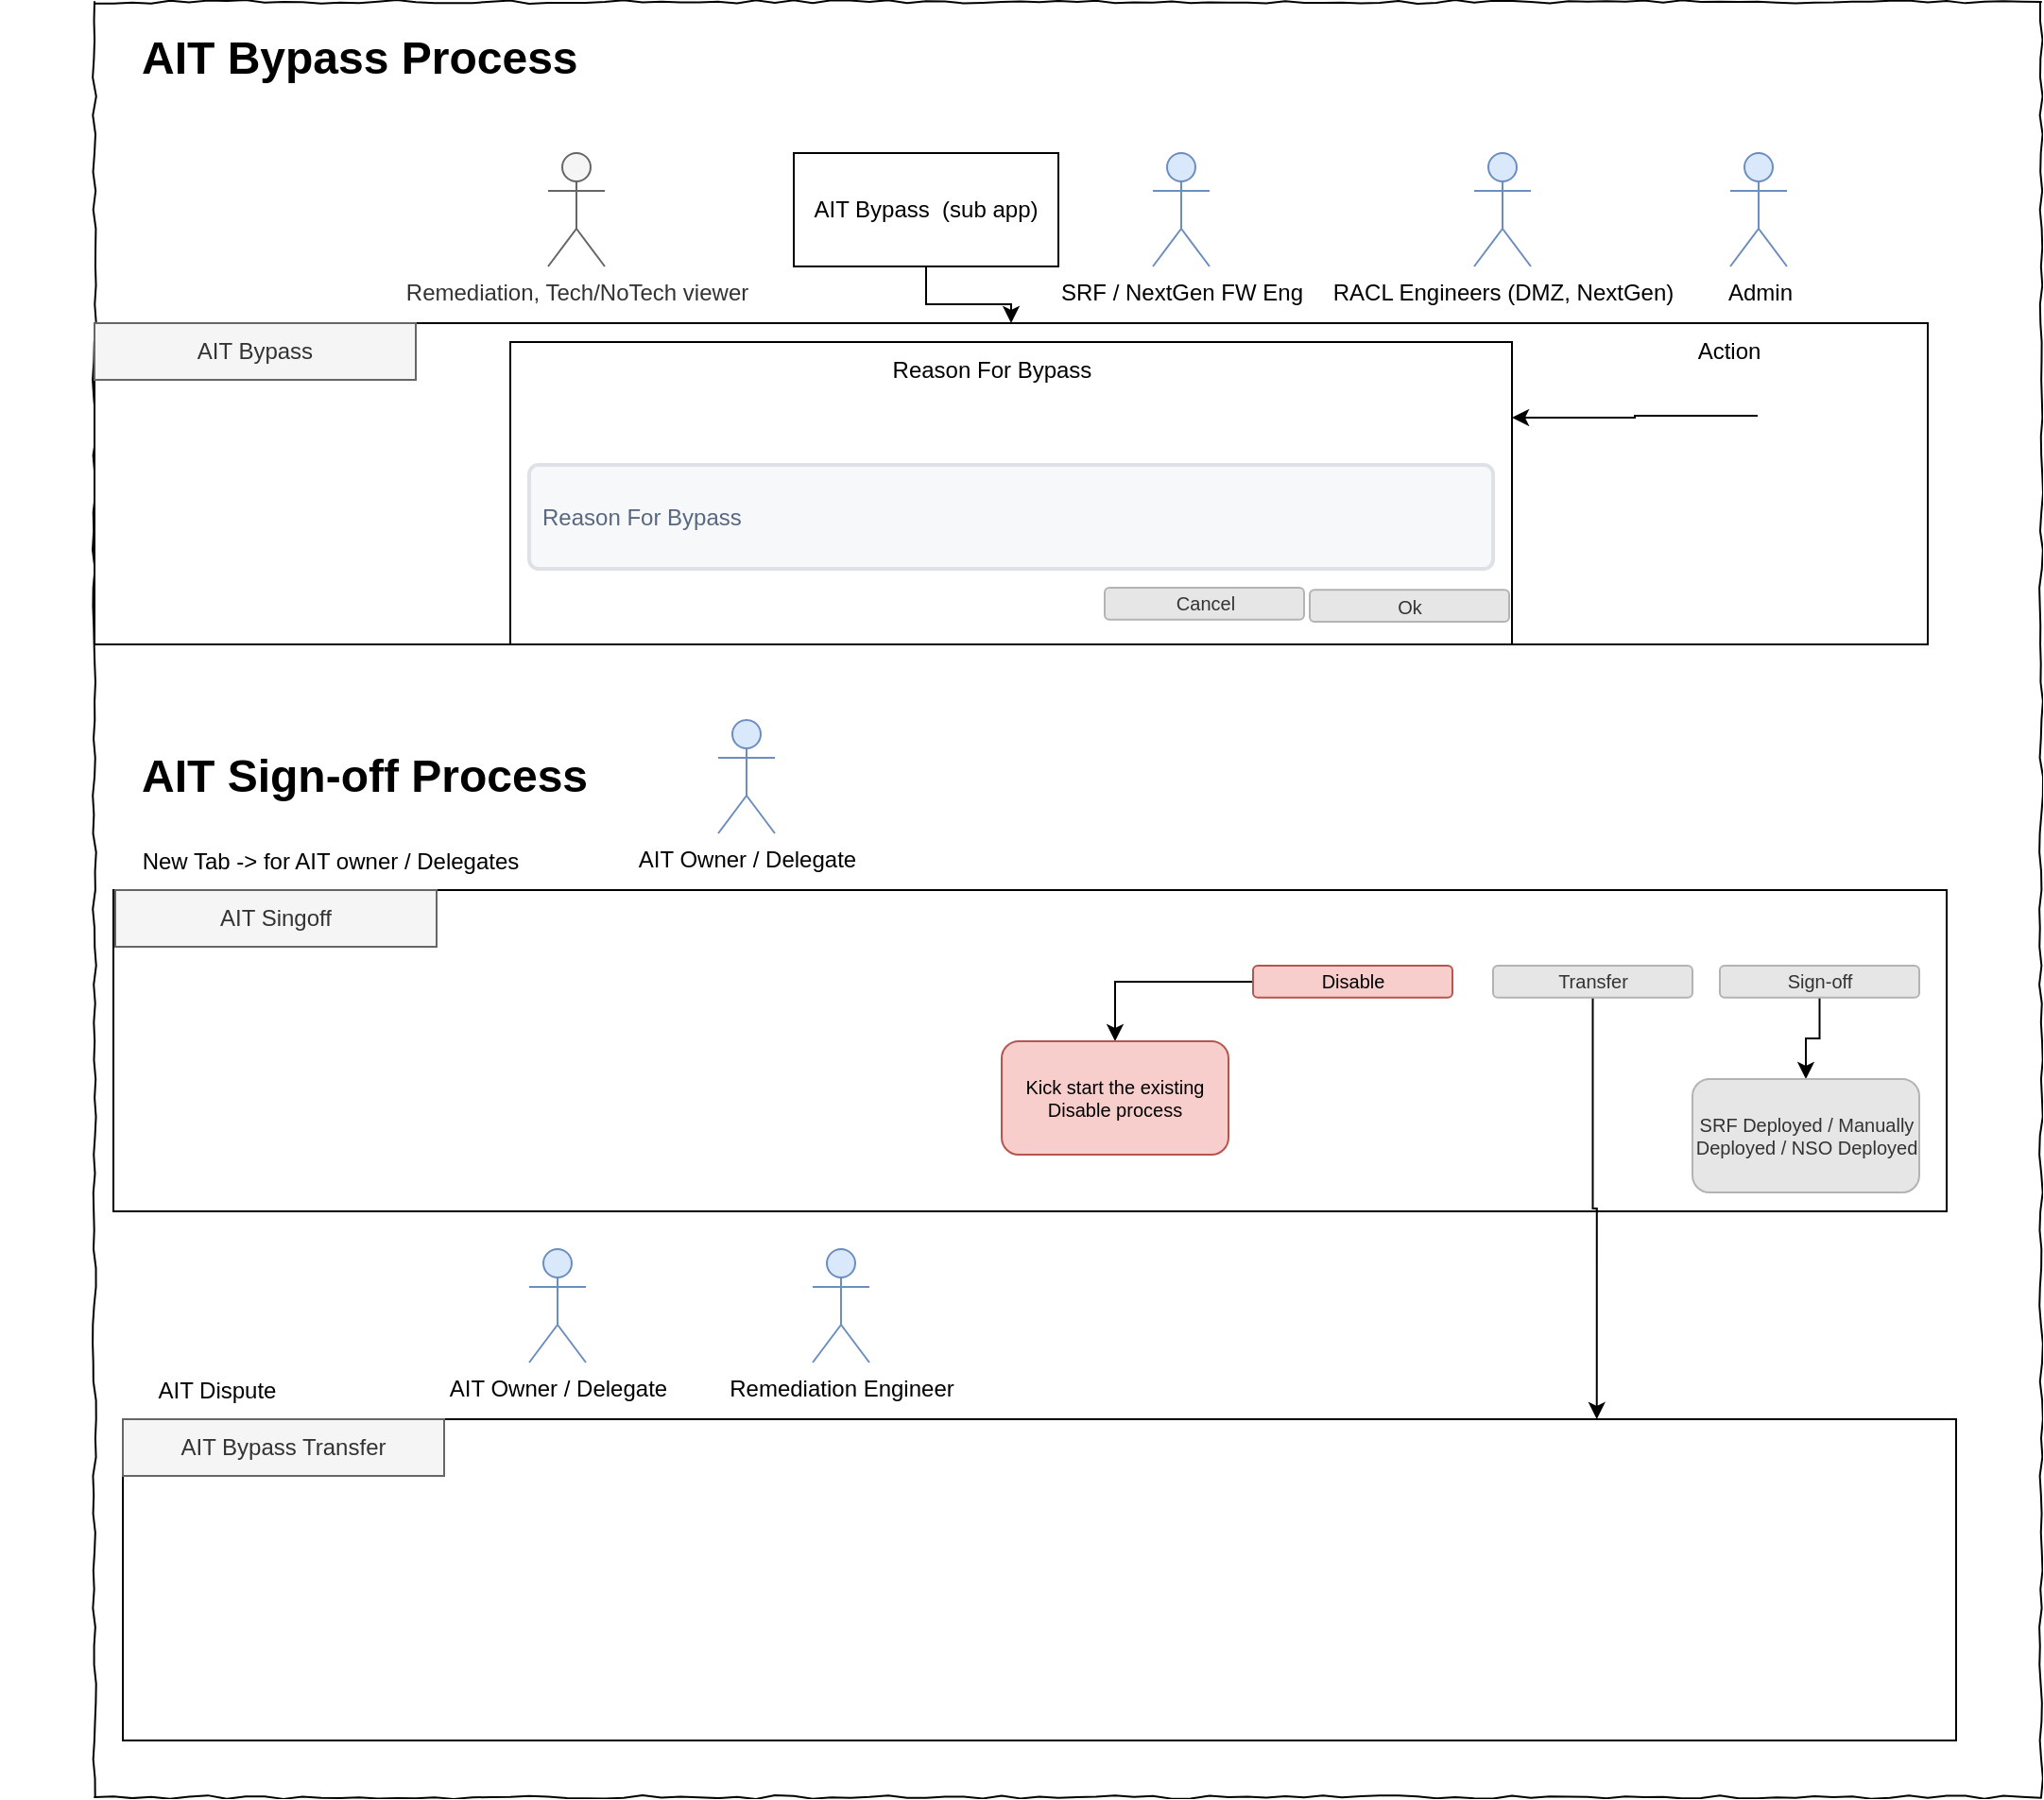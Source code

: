 <mxfile version="20.8.13" type="github" pages="2">
  <diagram name="Page-1" id="03018318-947c-dd8e-b7a3-06fadd420f32">
    <mxGraphModel dx="1242" dy="735" grid="1" gridSize="10" guides="1" tooltips="1" connect="1" arrows="1" fold="1" page="1" pageScale="1" pageWidth="1100" pageHeight="850" background="none" math="0" shadow="0">
      <root>
        <mxCell id="0" />
        <mxCell id="1" parent="0" />
        <mxCell id="677b7b8949515195-1" value="" style="whiteSpace=wrap;html=1;rounded=0;shadow=0;labelBackgroundColor=none;strokeColor=#000000;strokeWidth=1;fillColor=none;fontFamily=Verdana;fontSize=12;fontColor=#000000;align=center;comic=1;" parent="1" vertex="1">
          <mxGeometry x="50" y="20" width="1030" height="950" as="geometry" />
        </mxCell>
        <mxCell id="ytiMU7ToGZpFVYsIThuU-95" value="" style="rounded=0;whiteSpace=wrap;html=1;" parent="1" vertex="1">
          <mxGeometry x="60" y="490" width="970" height="170" as="geometry" />
        </mxCell>
        <mxCell id="ytiMU7ToGZpFVYsIThuU-96" value="AIT Singoff" style="text;html=1;strokeColor=#666666;fillColor=#f5f5f5;align=center;verticalAlign=middle;whiteSpace=wrap;rounded=0;fontColor=#333333;" parent="1" vertex="1">
          <mxGeometry x="61" y="490" width="170" height="30" as="geometry" />
        </mxCell>
        <mxCell id="ytiMU7ToGZpFVYsIThuU-97" value="New Tab -&amp;gt; for AIT owner / Delegates" style="text;html=1;strokeColor=none;fillColor=none;align=center;verticalAlign=middle;whiteSpace=wrap;rounded=0;" parent="1" vertex="1">
          <mxGeometry x="60" y="460" width="230" height="30" as="geometry" />
        </mxCell>
        <mxCell id="X0oeVpMVzVp4UA_zVszn-28" value="" style="edgeStyle=orthogonalEdgeStyle;rounded=0;orthogonalLoop=1;jettySize=auto;html=1;" edge="1" parent="1" source="x6RN3wPQptnzheMl7c2E-1" target="X0oeVpMVzVp4UA_zVszn-27">
          <mxGeometry relative="1" as="geometry" />
        </mxCell>
        <mxCell id="x6RN3wPQptnzheMl7c2E-1" value="Sign-off" style="rounded=1;html=1;shadow=0;dashed=0;whiteSpace=wrap;fontSize=10;fillColor=#E6E6E6;align=center;strokeColor=#B3B3B3;fontColor=#333333;" parent="1" vertex="1">
          <mxGeometry x="910" y="530" width="105.5" height="16.88" as="geometry" />
        </mxCell>
        <mxCell id="X0oeVpMVzVp4UA_zVszn-25" style="edgeStyle=orthogonalEdgeStyle;rounded=0;orthogonalLoop=1;jettySize=auto;html=1;entryX=0.804;entryY=0;entryDx=0;entryDy=0;entryPerimeter=0;" edge="1" parent="1" source="x6RN3wPQptnzheMl7c2E-2" target="qC6KlhAv3z-6YKwyq25z-1">
          <mxGeometry relative="1" as="geometry" />
        </mxCell>
        <mxCell id="x6RN3wPQptnzheMl7c2E-2" value="Transfer" style="rounded=1;html=1;shadow=0;dashed=0;whiteSpace=wrap;fontSize=10;fillColor=#E6E6E6;align=center;strokeColor=#B3B3B3;fontColor=#333333;" parent="1" vertex="1">
          <mxGeometry x="790" y="530" width="105.5" height="16.88" as="geometry" />
        </mxCell>
        <mxCell id="X0oeVpMVzVp4UA_zVszn-24" value="" style="edgeStyle=orthogonalEdgeStyle;rounded=0;orthogonalLoop=1;jettySize=auto;html=1;" edge="1" parent="1" source="qC6KlhAv3z-6YKwyq25z-7" target="X0oeVpMVzVp4UA_zVszn-23">
          <mxGeometry relative="1" as="geometry" />
        </mxCell>
        <mxCell id="qC6KlhAv3z-6YKwyq25z-7" value="Disable" style="rounded=1;html=1;shadow=0;dashed=0;whiteSpace=wrap;fontSize=10;fillColor=#f8cecc;align=center;strokeColor=#b85450;" parent="1" vertex="1">
          <mxGeometry x="663" y="530" width="105.5" height="16.88" as="geometry" />
        </mxCell>
        <mxCell id="X0oeVpMVzVp4UA_zVszn-4" value="&lt;h1&gt;AIT Bypass Process&lt;/h1&gt;" style="text;html=1;strokeColor=none;fillColor=none;spacing=5;spacingTop=-20;whiteSpace=wrap;overflow=hidden;rounded=0;" vertex="1" parent="1">
          <mxGeometry x="70" y="30" width="320" height="50" as="geometry" />
        </mxCell>
        <mxCell id="X0oeVpMVzVp4UA_zVszn-20" value="" style="group" vertex="1" connectable="0" parent="1">
          <mxGeometry x="50" y="100" width="970" height="260" as="geometry" />
        </mxCell>
        <mxCell id="X0oeVpMVzVp4UA_zVszn-3" value="" style="group" vertex="1" connectable="0" parent="X0oeVpMVzVp4UA_zVszn-20">
          <mxGeometry y="60" width="970" height="200" as="geometry" />
        </mxCell>
        <mxCell id="ytiMU7ToGZpFVYsIThuU-92" value="" style="rounded=0;whiteSpace=wrap;html=1;" parent="X0oeVpMVzVp4UA_zVszn-3" vertex="1">
          <mxGeometry y="30" width="970" height="170" as="geometry" />
        </mxCell>
        <mxCell id="ytiMU7ToGZpFVYsIThuU-93" value="AIT Bypass" style="text;html=1;strokeColor=#666666;fillColor=#f5f5f5;align=center;verticalAlign=middle;whiteSpace=wrap;rounded=0;fontColor=#333333;" parent="X0oeVpMVzVp4UA_zVszn-3" vertex="1">
          <mxGeometry y="30" width="170" height="30" as="geometry" />
        </mxCell>
        <mxCell id="X0oeVpMVzVp4UA_zVszn-2" value="" style="group" vertex="1" connectable="0" parent="X0oeVpMVzVp4UA_zVszn-3">
          <mxGeometry x="220" y="40" width="530" height="160" as="geometry" />
        </mxCell>
        <mxCell id="ytiMU7ToGZpFVYsIThuU-83" value="" style="rounded=0;whiteSpace=wrap;html=1;" parent="X0oeVpMVzVp4UA_zVszn-2" vertex="1">
          <mxGeometry width="530" height="160" as="geometry" />
        </mxCell>
        <mxCell id="ytiMU7ToGZpFVYsIThuU-84" value="Reason For Bypass" style="text;html=1;strokeColor=none;fillColor=none;align=center;verticalAlign=middle;whiteSpace=wrap;rounded=0;" parent="X0oeVpMVzVp4UA_zVszn-2" vertex="1">
          <mxGeometry x="170" width="170" height="30" as="geometry" />
        </mxCell>
        <mxCell id="ytiMU7ToGZpFVYsIThuU-85" value="Ok" style="rounded=1;html=1;shadow=0;dashed=0;whiteSpace=wrap;fontSize=10;fillColor=#E6E6E6;align=center;strokeColor=#B3B3B3;fontColor=#333333;" parent="X0oeVpMVzVp4UA_zVszn-2" vertex="1">
          <mxGeometry x="423" y="131.12" width="105.5" height="16.88" as="geometry" />
        </mxCell>
        <mxCell id="ytiMU7ToGZpFVYsIThuU-86" value="Cancel" style="rounded=1;html=1;shadow=0;dashed=0;whiteSpace=wrap;fontSize=10;fillColor=#E6E6E6;align=center;strokeColor=#B3B3B3;fontColor=#333333;" parent="X0oeVpMVzVp4UA_zVszn-2" vertex="1">
          <mxGeometry x="314.5" y="130" width="105.5" height="16.88" as="geometry" />
        </mxCell>
        <mxCell id="ytiMU7ToGZpFVYsIThuU-90" value="Reason For Bypass" style="rounded=1;arcSize=9;fillColor=#F7F8F9;align=left;spacingLeft=5;strokeColor=#DEE1E6;html=1;strokeWidth=2;fontColor=#596780;fontSize=12" parent="X0oeVpMVzVp4UA_zVszn-2" vertex="1">
          <mxGeometry x="10" y="65" width="510" height="55" as="geometry" />
        </mxCell>
        <mxCell id="ytiMU7ToGZpFVYsIThuU-91" value="" style="shape=image;html=1;verticalAlign=top;verticalLabelPosition=bottom;labelBackgroundColor=#ffffff;imageAspect=0;aspect=fixed;image=https://cdn4.iconfinder.com/data/icons/evil-icons-user-interface/64/close2-128.png" parent="X0oeVpMVzVp4UA_zVszn-2" vertex="1">
          <mxGeometry x="509.5" width="19" height="19" as="geometry" />
        </mxCell>
        <mxCell id="X0oeVpMVzVp4UA_zVszn-19" style="edgeStyle=orthogonalEdgeStyle;rounded=0;orthogonalLoop=1;jettySize=auto;html=1;entryX=1;entryY=0.25;entryDx=0;entryDy=0;" edge="1" parent="X0oeVpMVzVp4UA_zVszn-3" source="X0oeVpMVzVp4UA_zVszn-17" target="ytiMU7ToGZpFVYsIThuU-83">
          <mxGeometry relative="1" as="geometry" />
        </mxCell>
        <mxCell id="X0oeVpMVzVp4UA_zVszn-17" value="" style="shape=image;html=1;verticalAlign=top;verticalLabelPosition=bottom;labelBackgroundColor=#ffffff;imageAspect=0;aspect=fixed;image=https://cdn1.iconfinder.com/data/icons/unicons-line-vol-5/24/skip-forward-alt-128.png" vertex="1" parent="X0oeVpMVzVp4UA_zVszn-3">
          <mxGeometry x="880" y="70" width="18" height="18" as="geometry" />
        </mxCell>
        <mxCell id="X0oeVpMVzVp4UA_zVszn-18" value="Action" style="text;html=1;strokeColor=none;fillColor=none;align=center;verticalAlign=middle;whiteSpace=wrap;rounded=0;" vertex="1" parent="X0oeVpMVzVp4UA_zVszn-3">
          <mxGeometry x="780" y="30" width="170" height="30" as="geometry" />
        </mxCell>
        <mxCell id="X0oeVpMVzVp4UA_zVszn-6" style="edgeStyle=orthogonalEdgeStyle;rounded=0;orthogonalLoop=1;jettySize=auto;html=1;" edge="1" parent="X0oeVpMVzVp4UA_zVszn-20" source="X0oeVpMVzVp4UA_zVszn-5" target="ytiMU7ToGZpFVYsIThuU-92">
          <mxGeometry relative="1" as="geometry" />
        </mxCell>
        <mxCell id="X0oeVpMVzVp4UA_zVszn-5" value="AIT Bypass&amp;nbsp; (sub app)" style="rounded=0;whiteSpace=wrap;html=1;" vertex="1" parent="X0oeVpMVzVp4UA_zVszn-20">
          <mxGeometry x="370" width="140" height="60" as="geometry" />
        </mxCell>
        <mxCell id="X0oeVpMVzVp4UA_zVszn-7" value="RACL Engineers (DMZ, NextGen)" style="shape=umlActor;verticalLabelPosition=bottom;verticalAlign=top;html=1;outlineConnect=0;fillColor=#dae8fc;strokeColor=#6c8ebf;" vertex="1" parent="X0oeVpMVzVp4UA_zVszn-20">
          <mxGeometry x="730" width="30" height="60" as="geometry" />
        </mxCell>
        <mxCell id="X0oeVpMVzVp4UA_zVszn-8" value="SRF / NextGen FW Eng" style="shape=umlActor;verticalLabelPosition=bottom;verticalAlign=top;html=1;outlineConnect=0;fillColor=#dae8fc;strokeColor=#6c8ebf;" vertex="1" parent="X0oeVpMVzVp4UA_zVszn-20">
          <mxGeometry x="560" width="30" height="60" as="geometry" />
        </mxCell>
        <mxCell id="X0oeVpMVzVp4UA_zVszn-12" value="Admin" style="shape=umlActor;verticalLabelPosition=bottom;verticalAlign=top;html=1;outlineConnect=0;fillColor=#dae8fc;strokeColor=#6c8ebf;" vertex="1" parent="X0oeVpMVzVp4UA_zVszn-20">
          <mxGeometry x="865.5" width="30" height="60" as="geometry" />
        </mxCell>
        <mxCell id="X0oeVpMVzVp4UA_zVszn-13" value="Remediation, Tech/NoTech viewer" style="shape=umlActor;verticalLabelPosition=bottom;verticalAlign=top;html=1;outlineConnect=0;fillColor=#f5f5f5;fontColor=#333333;strokeColor=#666666;" vertex="1" parent="X0oeVpMVzVp4UA_zVszn-20">
          <mxGeometry x="240" width="30" height="60" as="geometry" />
        </mxCell>
        <mxCell id="X0oeVpMVzVp4UA_zVszn-21" value="&lt;h1&gt;AIT Sign-off Process&lt;/h1&gt;" style="text;html=1;strokeColor=none;fillColor=none;spacing=5;spacingTop=-20;whiteSpace=wrap;overflow=hidden;rounded=0;" vertex="1" parent="1">
          <mxGeometry x="70" y="410" width="320" height="50" as="geometry" />
        </mxCell>
        <mxCell id="X0oeVpMVzVp4UA_zVszn-23" value="Kick start the existing Disable process" style="whiteSpace=wrap;html=1;fontSize=10;fillColor=#f8cecc;strokeColor=#b85450;rounded=1;shadow=0;dashed=0;" vertex="1" parent="1">
          <mxGeometry x="530" y="570" width="120" height="60" as="geometry" />
        </mxCell>
        <mxCell id="X0oeVpMVzVp4UA_zVszn-27" value="SRF Deployed / Manually Deployed / NSO Deployed" style="whiteSpace=wrap;html=1;fontSize=10;fillColor=#E6E6E6;strokeColor=#B3B3B3;fontColor=#333333;rounded=1;shadow=0;dashed=0;" vertex="1" parent="1">
          <mxGeometry x="895.5" y="590" width="120" height="60" as="geometry" />
        </mxCell>
        <mxCell id="X0oeVpMVzVp4UA_zVszn-29" value="AIT Owner / Delegate" style="shape=umlActor;verticalLabelPosition=bottom;verticalAlign=top;html=1;outlineConnect=0;fillColor=#dae8fc;strokeColor=#6c8ebf;" vertex="1" parent="1">
          <mxGeometry x="380" y="400" width="30" height="60" as="geometry" />
        </mxCell>
        <mxCell id="X0oeVpMVzVp4UA_zVszn-32" value="" style="group" vertex="1" connectable="0" parent="1">
          <mxGeometry x="65" y="680" width="970" height="260" as="geometry" />
        </mxCell>
        <mxCell id="X0oeVpMVzVp4UA_zVszn-26" value="" style="group" vertex="1" connectable="0" parent="X0oeVpMVzVp4UA_zVszn-32">
          <mxGeometry y="60" width="970" height="200" as="geometry" />
        </mxCell>
        <mxCell id="qC6KlhAv3z-6YKwyq25z-1" value="" style="rounded=0;whiteSpace=wrap;html=1;" parent="X0oeVpMVzVp4UA_zVszn-26" vertex="1">
          <mxGeometry y="30" width="970" height="170" as="geometry" />
        </mxCell>
        <mxCell id="qC6KlhAv3z-6YKwyq25z-2" value="AIT Bypass Transfer" style="text;html=1;strokeColor=#666666;fillColor=#f5f5f5;align=center;verticalAlign=middle;whiteSpace=wrap;rounded=0;fontColor=#333333;" parent="X0oeVpMVzVp4UA_zVszn-26" vertex="1">
          <mxGeometry y="30" width="170" height="30" as="geometry" />
        </mxCell>
        <mxCell id="qC6KlhAv3z-6YKwyq25z-3" value="AIT Dispute" style="text;html=1;strokeColor=none;fillColor=none;align=center;verticalAlign=middle;whiteSpace=wrap;rounded=0;" parent="X0oeVpMVzVp4UA_zVszn-26" vertex="1">
          <mxGeometry x="-65" width="230" height="30" as="geometry" />
        </mxCell>
        <mxCell id="X0oeVpMVzVp4UA_zVszn-30" value="AIT Owner / Delegate" style="shape=umlActor;verticalLabelPosition=bottom;verticalAlign=top;html=1;outlineConnect=0;fillColor=#dae8fc;strokeColor=#6c8ebf;" vertex="1" parent="X0oeVpMVzVp4UA_zVszn-32">
          <mxGeometry x="215" width="30" height="60" as="geometry" />
        </mxCell>
        <mxCell id="X0oeVpMVzVp4UA_zVszn-31" value="Remediation Engineer" style="shape=umlActor;verticalLabelPosition=bottom;verticalAlign=top;html=1;outlineConnect=0;fillColor=#dae8fc;strokeColor=#6c8ebf;" vertex="1" parent="X0oeVpMVzVp4UA_zVszn-32">
          <mxGeometry x="365" width="30" height="60" as="geometry" />
        </mxCell>
      </root>
    </mxGraphModel>
  </diagram>
  <diagram id="n8CHV4fC1so-IyRtQQRi" name="Page-2">
    <mxGraphModel dx="2332" dy="1835" grid="1" gridSize="10" guides="1" tooltips="1" connect="1" arrows="1" fold="1" page="1" pageScale="1" pageWidth="850" pageHeight="1100" math="0" shadow="0">
      <root>
        <mxCell id="0" />
        <mxCell id="1" parent="0" />
        <mxCell id="iZqw3DGj9qP6FMQKlNMp-48" value="" style="shape=process;whiteSpace=wrap;html=1;backgroundOutline=1;size=0.02;" parent="1" vertex="1">
          <mxGeometry x="-10" y="60" width="1000" height="220" as="geometry" />
        </mxCell>
        <mxCell id="iZqw3DGj9qP6FMQKlNMp-4" style="edgeStyle=orthogonalEdgeStyle;rounded=0;orthogonalLoop=1;jettySize=auto;html=1;" parent="1" source="iZqw3DGj9qP6FMQKlNMp-2" edge="1">
          <mxGeometry relative="1" as="geometry">
            <mxPoint x="200" y="110" as="targetPoint" />
          </mxGeometry>
        </mxCell>
        <mxCell id="iZqw3DGj9qP6FMQKlNMp-2" value="SRF Created" style="rounded=0;whiteSpace=wrap;html=1;" parent="1" vertex="1">
          <mxGeometry x="40" y="80" width="120" height="60" as="geometry" />
        </mxCell>
        <mxCell id="iZqw3DGj9qP6FMQKlNMp-7" value="" style="edgeStyle=orthogonalEdgeStyle;rounded=0;orthogonalLoop=1;jettySize=auto;html=1;" parent="1" source="iZqw3DGj9qP6FMQKlNMp-5" target="iZqw3DGj9qP6FMQKlNMp-6" edge="1">
          <mxGeometry relative="1" as="geometry" />
        </mxCell>
        <mxCell id="iZqw3DGj9qP6FMQKlNMp-51" value="Yes" style="edgeLabel;html=1;align=center;verticalAlign=middle;resizable=0;points=[];" parent="iZqw3DGj9qP6FMQKlNMp-7" vertex="1" connectable="0">
          <mxGeometry x="0.527" y="-1" relative="1" as="geometry">
            <mxPoint y="1" as="offset" />
          </mxGeometry>
        </mxCell>
        <mxCell id="iZqw3DGj9qP6FMQKlNMp-5" value="is AIT Bypass" style="rhombus;whiteSpace=wrap;html=1;" parent="1" vertex="1">
          <mxGeometry x="200" y="70" width="80" height="80" as="geometry" />
        </mxCell>
        <mxCell id="iZqw3DGj9qP6FMQKlNMp-9" value="" style="edgeStyle=orthogonalEdgeStyle;rounded=0;orthogonalLoop=1;jettySize=auto;html=1;" parent="1" source="iZqw3DGj9qP6FMQKlNMp-6" target="iZqw3DGj9qP6FMQKlNMp-8" edge="1">
          <mxGeometry relative="1" as="geometry" />
        </mxCell>
        <mxCell id="iZqw3DGj9qP6FMQKlNMp-6" value="SRF Engineer" style="whiteSpace=wrap;html=1;" parent="1" vertex="1">
          <mxGeometry x="305" y="80" width="120" height="60" as="geometry" />
        </mxCell>
        <mxCell id="iZqw3DGj9qP6FMQKlNMp-11" value="" style="edgeStyle=orthogonalEdgeStyle;rounded=0;orthogonalLoop=1;jettySize=auto;html=1;" parent="1" source="iZqw3DGj9qP6FMQKlNMp-8" target="iZqw3DGj9qP6FMQKlNMp-10" edge="1">
          <mxGeometry relative="1" as="geometry" />
        </mxCell>
        <mxCell id="iZqw3DGj9qP6FMQKlNMp-15" value="No" style="edgeLabel;html=1;align=center;verticalAlign=middle;resizable=0;points=[];" parent="iZqw3DGj9qP6FMQKlNMp-11" vertex="1" connectable="0">
          <mxGeometry x="-0.4" y="-2" relative="1" as="geometry">
            <mxPoint as="offset" />
          </mxGeometry>
        </mxCell>
        <mxCell id="iZqw3DGj9qP6FMQKlNMp-13" value="Yes" style="edgeStyle=orthogonalEdgeStyle;rounded=0;orthogonalLoop=1;jettySize=auto;html=1;" parent="1" source="iZqw3DGj9qP6FMQKlNMp-8" target="iZqw3DGj9qP6FMQKlNMp-12" edge="1">
          <mxGeometry relative="1" as="geometry" />
        </mxCell>
        <mxCell id="iZqw3DGj9qP6FMQKlNMp-8" value="Red Rule?" style="rhombus;whiteSpace=wrap;html=1;" parent="1" vertex="1">
          <mxGeometry x="460" y="70" width="80" height="80" as="geometry" />
        </mxCell>
        <mxCell id="iZqw3DGj9qP6FMQKlNMp-17" value="" style="edgeStyle=orthogonalEdgeStyle;rounded=0;orthogonalLoop=1;jettySize=auto;html=1;" parent="1" source="iZqw3DGj9qP6FMQKlNMp-10" target="iZqw3DGj9qP6FMQKlNMp-16" edge="1">
          <mxGeometry relative="1" as="geometry" />
        </mxCell>
        <mxCell id="iZqw3DGj9qP6FMQKlNMp-10" value="SRF Engineer / Admin" style="whiteSpace=wrap;html=1;" parent="1" vertex="1">
          <mxGeometry x="580" y="80" width="120" height="60" as="geometry" />
        </mxCell>
        <mxCell id="iZqw3DGj9qP6FMQKlNMp-18" style="edgeStyle=orthogonalEdgeStyle;rounded=0;orthogonalLoop=1;jettySize=auto;html=1;entryX=0.5;entryY=1;entryDx=0;entryDy=0;" parent="1" source="iZqw3DGj9qP6FMQKlNMp-12" target="iZqw3DGj9qP6FMQKlNMp-10" edge="1">
          <mxGeometry relative="1" as="geometry" />
        </mxCell>
        <mxCell id="iZqw3DGj9qP6FMQKlNMp-12" value="Compliance Engineer" style="whiteSpace=wrap;html=1;" parent="1" vertex="1">
          <mxGeometry x="440" y="200" width="120" height="60" as="geometry" />
        </mxCell>
        <mxCell id="iZqw3DGj9qP6FMQKlNMp-16" value="Review -&amp;gt; Schedule" style="whiteSpace=wrap;html=1;" parent="1" vertex="1">
          <mxGeometry x="730" y="80" width="120" height="60" as="geometry" />
        </mxCell>
        <mxCell id="iZqw3DGj9qP6FMQKlNMp-47" value="" style="group" parent="1" vertex="1" connectable="0">
          <mxGeometry x="-20" y="380" width="1500" height="280" as="geometry" />
        </mxCell>
        <mxCell id="iZqw3DGj9qP6FMQKlNMp-46" value="" style="shape=process;whiteSpace=wrap;html=1;backgroundOutline=1;size=0.02;" parent="iZqw3DGj9qP6FMQKlNMp-47" vertex="1">
          <mxGeometry width="1500" height="280" as="geometry" />
        </mxCell>
        <mxCell id="iZqw3DGj9qP6FMQKlNMp-19" style="edgeStyle=orthogonalEdgeStyle;rounded=0;orthogonalLoop=1;jettySize=auto;html=1;" parent="iZqw3DGj9qP6FMQKlNMp-47" source="iZqw3DGj9qP6FMQKlNMp-20" edge="1">
          <mxGeometry relative="1" as="geometry">
            <mxPoint x="220" y="70" as="targetPoint" />
          </mxGeometry>
        </mxCell>
        <mxCell id="iZqw3DGj9qP6FMQKlNMp-20" value="SRF Created" style="rounded=0;whiteSpace=wrap;html=1;" parent="iZqw3DGj9qP6FMQKlNMp-47" vertex="1">
          <mxGeometry x="60" y="40" width="120" height="60" as="geometry" />
        </mxCell>
        <mxCell id="iZqw3DGj9qP6FMQKlNMp-22" value="is AIT Bypass" style="rhombus;whiteSpace=wrap;html=1;" parent="iZqw3DGj9qP6FMQKlNMp-47" vertex="1">
          <mxGeometry x="220" y="30" width="80" height="80" as="geometry" />
        </mxCell>
        <mxCell id="iZqw3DGj9qP6FMQKlNMp-24" value="SRF Engineer" style="whiteSpace=wrap;html=1;" parent="iZqw3DGj9qP6FMQKlNMp-47" vertex="1">
          <mxGeometry x="325" y="40" width="120" height="60" as="geometry" />
        </mxCell>
        <mxCell id="iZqw3DGj9qP6FMQKlNMp-21" value="" style="edgeStyle=orthogonalEdgeStyle;rounded=0;orthogonalLoop=1;jettySize=auto;html=1;" parent="iZqw3DGj9qP6FMQKlNMp-47" source="iZqw3DGj9qP6FMQKlNMp-22" target="iZqw3DGj9qP6FMQKlNMp-24" edge="1">
          <mxGeometry relative="1" as="geometry" />
        </mxCell>
        <mxCell id="iZqw3DGj9qP6FMQKlNMp-28" value="Red Rule?" style="rhombus;whiteSpace=wrap;html=1;" parent="iZqw3DGj9qP6FMQKlNMp-47" vertex="1">
          <mxGeometry x="480" y="30" width="80" height="80" as="geometry" />
        </mxCell>
        <mxCell id="iZqw3DGj9qP6FMQKlNMp-23" value="" style="edgeStyle=orthogonalEdgeStyle;rounded=0;orthogonalLoop=1;jettySize=auto;html=1;" parent="iZqw3DGj9qP6FMQKlNMp-47" source="iZqw3DGj9qP6FMQKlNMp-24" target="iZqw3DGj9qP6FMQKlNMp-28" edge="1">
          <mxGeometry relative="1" as="geometry" />
        </mxCell>
        <mxCell id="iZqw3DGj9qP6FMQKlNMp-30" value="SRF Engineer" style="whiteSpace=wrap;html=1;" parent="iZqw3DGj9qP6FMQKlNMp-47" vertex="1">
          <mxGeometry x="600" y="40" width="120" height="60" as="geometry" />
        </mxCell>
        <mxCell id="iZqw3DGj9qP6FMQKlNMp-25" value="" style="edgeStyle=orthogonalEdgeStyle;rounded=0;orthogonalLoop=1;jettySize=auto;html=1;" parent="iZqw3DGj9qP6FMQKlNMp-47" source="iZqw3DGj9qP6FMQKlNMp-28" target="iZqw3DGj9qP6FMQKlNMp-30" edge="1">
          <mxGeometry relative="1" as="geometry" />
        </mxCell>
        <mxCell id="iZqw3DGj9qP6FMQKlNMp-26" value="No" style="edgeLabel;html=1;align=center;verticalAlign=middle;resizable=0;points=[];" parent="iZqw3DGj9qP6FMQKlNMp-25" vertex="1" connectable="0">
          <mxGeometry x="-0.4" y="-2" relative="1" as="geometry">
            <mxPoint as="offset" />
          </mxGeometry>
        </mxCell>
        <mxCell id="iZqw3DGj9qP6FMQKlNMp-31" style="edgeStyle=orthogonalEdgeStyle;rounded=0;orthogonalLoop=1;jettySize=auto;html=1;entryX=0.5;entryY=1;entryDx=0;entryDy=0;" parent="iZqw3DGj9qP6FMQKlNMp-47" source="iZqw3DGj9qP6FMQKlNMp-32" target="iZqw3DGj9qP6FMQKlNMp-30" edge="1">
          <mxGeometry relative="1" as="geometry" />
        </mxCell>
        <mxCell id="iZqw3DGj9qP6FMQKlNMp-32" value="Compliance Engineer" style="whiteSpace=wrap;html=1;" parent="iZqw3DGj9qP6FMQKlNMp-47" vertex="1">
          <mxGeometry x="460" y="160" width="120" height="60" as="geometry" />
        </mxCell>
        <mxCell id="iZqw3DGj9qP6FMQKlNMp-27" value="Yes" style="edgeStyle=orthogonalEdgeStyle;rounded=0;orthogonalLoop=1;jettySize=auto;html=1;" parent="iZqw3DGj9qP6FMQKlNMp-47" source="iZqw3DGj9qP6FMQKlNMp-28" target="iZqw3DGj9qP6FMQKlNMp-32" edge="1">
          <mxGeometry relative="1" as="geometry" />
        </mxCell>
        <mxCell id="iZqw3DGj9qP6FMQKlNMp-33" value="Review -&amp;gt; Schedule" style="whiteSpace=wrap;html=1;" parent="iZqw3DGj9qP6FMQKlNMp-47" vertex="1">
          <mxGeometry x="750" y="40" width="120" height="60" as="geometry" />
        </mxCell>
        <mxCell id="iZqw3DGj9qP6FMQKlNMp-29" value="" style="edgeStyle=orthogonalEdgeStyle;rounded=0;orthogonalLoop=1;jettySize=auto;html=1;" parent="iZqw3DGj9qP6FMQKlNMp-47" source="iZqw3DGj9qP6FMQKlNMp-30" target="iZqw3DGj9qP6FMQKlNMp-33" edge="1">
          <mxGeometry relative="1" as="geometry" />
        </mxCell>
        <mxCell id="iZqw3DGj9qP6FMQKlNMp-37" style="edgeStyle=orthogonalEdgeStyle;rounded=0;orthogonalLoop=1;jettySize=auto;html=1;entryX=0;entryY=0.5;entryDx=0;entryDy=0;" parent="iZqw3DGj9qP6FMQKlNMp-47" source="iZqw3DGj9qP6FMQKlNMp-34" edge="1">
          <mxGeometry relative="1" as="geometry">
            <mxPoint x="1070" y="70" as="targetPoint" />
          </mxGeometry>
        </mxCell>
        <mxCell id="iZqw3DGj9qP6FMQKlNMp-34" value="SRF Deployed" style="whiteSpace=wrap;html=1;" parent="iZqw3DGj9qP6FMQKlNMp-47" vertex="1">
          <mxGeometry x="910" y="40" width="120" height="60" as="geometry" />
        </mxCell>
        <mxCell id="iZqw3DGj9qP6FMQKlNMp-35" value="" style="edgeStyle=orthogonalEdgeStyle;rounded=0;orthogonalLoop=1;jettySize=auto;html=1;" parent="iZqw3DGj9qP6FMQKlNMp-47" source="iZqw3DGj9qP6FMQKlNMp-33" target="iZqw3DGj9qP6FMQKlNMp-34" edge="1">
          <mxGeometry relative="1" as="geometry" />
        </mxCell>
        <mxCell id="iZqw3DGj9qP6FMQKlNMp-38" value="AIT Singoff" style="rhombus;whiteSpace=wrap;html=1;" parent="iZqw3DGj9qP6FMQKlNMp-47" vertex="1">
          <mxGeometry x="1070" y="30" width="80" height="80" as="geometry" />
        </mxCell>
        <mxCell id="iZqw3DGj9qP6FMQKlNMp-39" value="Deployed&amp;nbsp;" style="whiteSpace=wrap;html=1;" parent="iZqw3DGj9qP6FMQKlNMp-47" vertex="1">
          <mxGeometry x="1190" y="40" width="120" height="60" as="geometry" />
        </mxCell>
        <mxCell id="iZqw3DGj9qP6FMQKlNMp-40" style="edgeStyle=orthogonalEdgeStyle;rounded=0;orthogonalLoop=1;jettySize=auto;html=1;" parent="iZqw3DGj9qP6FMQKlNMp-47" source="iZqw3DGj9qP6FMQKlNMp-38" target="iZqw3DGj9qP6FMQKlNMp-39" edge="1">
          <mxGeometry relative="1" as="geometry" />
        </mxCell>
        <mxCell id="iZqw3DGj9qP6FMQKlNMp-45" value="Yes" style="edgeLabel;html=1;align=center;verticalAlign=middle;resizable=0;points=[];" parent="iZqw3DGj9qP6FMQKlNMp-40" vertex="1" connectable="0">
          <mxGeometry x="0.05" relative="1" as="geometry">
            <mxPoint as="offset" />
          </mxGeometry>
        </mxCell>
        <mxCell id="Z7LIEcawmmJyT6wNHlD3-2" style="edgeStyle=orthogonalEdgeStyle;rounded=0;orthogonalLoop=1;jettySize=auto;html=1;entryX=0;entryY=0.5;entryDx=0;entryDy=0;" parent="iZqw3DGj9qP6FMQKlNMp-47" source="iZqw3DGj9qP6FMQKlNMp-41" target="Z7LIEcawmmJyT6wNHlD3-1" edge="1">
          <mxGeometry relative="1" as="geometry" />
        </mxCell>
        <mxCell id="iZqw3DGj9qP6FMQKlNMp-41" value="Move to AIT Dispute" style="whiteSpace=wrap;html=1;" parent="iZqw3DGj9qP6FMQKlNMp-47" vertex="1">
          <mxGeometry x="1050" y="200" width="120" height="60" as="geometry" />
        </mxCell>
        <mxCell id="iZqw3DGj9qP6FMQKlNMp-42" value="" style="edgeStyle=orthogonalEdgeStyle;rounded=0;orthogonalLoop=1;jettySize=auto;html=1;" parent="iZqw3DGj9qP6FMQKlNMp-47" source="iZqw3DGj9qP6FMQKlNMp-38" target="iZqw3DGj9qP6FMQKlNMp-41" edge="1">
          <mxGeometry relative="1" as="geometry" />
        </mxCell>
        <mxCell id="iZqw3DGj9qP6FMQKlNMp-44" value="No" style="edgeLabel;html=1;align=center;verticalAlign=middle;resizable=0;points=[];" parent="iZqw3DGj9qP6FMQKlNMp-42" vertex="1" connectable="0">
          <mxGeometry x="-0.378" relative="1" as="geometry">
            <mxPoint as="offset" />
          </mxGeometry>
        </mxCell>
        <mxCell id="Z7LIEcawmmJyT6wNHlD3-1" value="Remediation Engineer" style="whiteSpace=wrap;html=1;" parent="iZqw3DGj9qP6FMQKlNMp-47" vertex="1">
          <mxGeometry x="1210" y="200" width="120" height="60" as="geometry" />
        </mxCell>
        <mxCell id="iZqw3DGj9qP6FMQKlNMp-49" value="AIT Bypass Signoff" style="text;html=1;strokeColor=none;fillColor=none;align=center;verticalAlign=middle;whiteSpace=wrap;rounded=0;" parent="1" vertex="1">
          <mxGeometry x="-20" y="350" width="120" height="30" as="geometry" />
        </mxCell>
        <mxCell id="iZqw3DGj9qP6FMQKlNMp-50" value="AIT Approval Bypass" style="text;html=1;strokeColor=none;fillColor=none;align=center;verticalAlign=middle;whiteSpace=wrap;rounded=0;" parent="1" vertex="1">
          <mxGeometry x="-30" y="30" width="120" height="30" as="geometry" />
        </mxCell>
        <mxCell id="W2ffFFPruEVLFyzTKCYf-1" value="AIT Owner" style="shape=umlActor;verticalLabelPosition=bottom;verticalAlign=top;html=1;outlineConnect=0;" parent="1" vertex="1">
          <mxGeometry x="1070" y="330" width="30" height="60" as="geometry" />
        </mxCell>
        <mxCell id="W2ffFFPruEVLFyzTKCYf-4" style="edgeStyle=orthogonalEdgeStyle;rounded=0;orthogonalLoop=1;jettySize=auto;html=1;" parent="1" source="W2ffFFPruEVLFyzTKCYf-5" target="W2ffFFPruEVLFyzTKCYf-7" edge="1">
          <mxGeometry relative="1" as="geometry" />
        </mxCell>
        <mxCell id="W2ffFFPruEVLFyzTKCYf-5" value="Create New SRF" style="rounded=0;whiteSpace=wrap;html=1;" parent="1" vertex="1">
          <mxGeometry x="-10" y="-48" width="100" height="50" as="geometry" />
        </mxCell>
        <mxCell id="W2ffFFPruEVLFyzTKCYf-6" style="edgeStyle=orthogonalEdgeStyle;rounded=0;orthogonalLoop=1;jettySize=auto;html=1;" parent="1" source="W2ffFFPruEVLFyzTKCYf-7" target="W2ffFFPruEVLFyzTKCYf-9" edge="1">
          <mxGeometry relative="1" as="geometry" />
        </mxCell>
        <mxCell id="W2ffFFPruEVLFyzTKCYf-7" value="Risk Assessment" style="rounded=0;whiteSpace=wrap;html=1;" parent="1" vertex="1">
          <mxGeometry x="110" y="-48" width="100" height="50" as="geometry" />
        </mxCell>
        <mxCell id="W2ffFFPruEVLFyzTKCYf-8" style="edgeStyle=orthogonalEdgeStyle;rounded=0;orthogonalLoop=1;jettySize=auto;html=1;entryX=0;entryY=0.5;entryDx=0;entryDy=0;" parent="1" source="W2ffFFPruEVLFyzTKCYf-9" target="W2ffFFPruEVLFyzTKCYf-15" edge="1">
          <mxGeometry relative="1" as="geometry" />
        </mxCell>
        <mxCell id="W2ffFFPruEVLFyzTKCYf-9" value="AIT Approval" style="rounded=0;whiteSpace=wrap;html=1;" parent="1" vertex="1">
          <mxGeometry x="230" y="-48" width="100" height="50" as="geometry" />
        </mxCell>
        <mxCell id="W2ffFFPruEVLFyzTKCYf-10" style="edgeStyle=orthogonalEdgeStyle;rounded=0;orthogonalLoop=1;jettySize=auto;html=1;entryX=0;entryY=0.5;entryDx=0;entryDy=0;" parent="1" source="W2ffFFPruEVLFyzTKCYf-11" target="W2ffFFPruEVLFyzTKCYf-17" edge="1">
          <mxGeometry relative="1" as="geometry" />
        </mxCell>
        <mxCell id="W2ffFFPruEVLFyzTKCYf-11" value="Compliance Approval" style="rounded=0;whiteSpace=wrap;html=1;" parent="1" vertex="1">
          <mxGeometry x="490" y="-48" width="100" height="50" as="geometry" />
        </mxCell>
        <mxCell id="W2ffFFPruEVLFyzTKCYf-12" value="Yes" style="edgeStyle=orthogonalEdgeStyle;rounded=0;orthogonalLoop=1;jettySize=auto;html=1;entryX=0;entryY=0.5;entryDx=0;entryDy=0;" parent="1" source="W2ffFFPruEVLFyzTKCYf-15" target="W2ffFFPruEVLFyzTKCYf-11" edge="1">
          <mxGeometry relative="1" as="geometry" />
        </mxCell>
        <mxCell id="W2ffFFPruEVLFyzTKCYf-13" style="edgeStyle=orthogonalEdgeStyle;rounded=0;orthogonalLoop=1;jettySize=auto;html=1;entryX=0.4;entryY=0;entryDx=0;entryDy=0;entryPerimeter=0;fontSize=11;" parent="1" source="W2ffFFPruEVLFyzTKCYf-15" target="W2ffFFPruEVLFyzTKCYf-17" edge="1">
          <mxGeometry relative="1" as="geometry">
            <Array as="points">
              <mxPoint x="410" y="-80" />
              <mxPoint x="660" y="-80" />
            </Array>
          </mxGeometry>
        </mxCell>
        <mxCell id="W2ffFFPruEVLFyzTKCYf-14" value="No" style="edgeLabel;html=1;align=center;verticalAlign=middle;resizable=0;points=[];fontSize=11;" parent="W2ffFFPruEVLFyzTKCYf-13" vertex="1" connectable="0">
          <mxGeometry x="0.012" y="1" relative="1" as="geometry">
            <mxPoint x="1" as="offset" />
          </mxGeometry>
        </mxCell>
        <mxCell id="W2ffFFPruEVLFyzTKCYf-15" value="is Red rule?" style="rhombus;whiteSpace=wrap;html=1;" parent="1" vertex="1">
          <mxGeometry x="370" y="-60.5" width="80" height="75" as="geometry" />
        </mxCell>
        <mxCell id="W2ffFFPruEVLFyzTKCYf-16" style="edgeStyle=orthogonalEdgeStyle;rounded=0;orthogonalLoop=1;jettySize=auto;html=1;entryX=0;entryY=0.5;entryDx=0;entryDy=0;" parent="1" source="W2ffFFPruEVLFyzTKCYf-17" target="W2ffFFPruEVLFyzTKCYf-19" edge="1">
          <mxGeometry relative="1" as="geometry" />
        </mxCell>
        <mxCell id="W2ffFFPruEVLFyzTKCYf-17" value="Firewall Engineer Approval" style="rounded=0;whiteSpace=wrap;html=1;" parent="1" vertex="1">
          <mxGeometry x="620" y="-48" width="100" height="50" as="geometry" />
        </mxCell>
        <mxCell id="W2ffFFPruEVLFyzTKCYf-18" style="edgeStyle=orthogonalEdgeStyle;rounded=0;orthogonalLoop=1;jettySize=auto;html=1;" parent="1" source="W2ffFFPruEVLFyzTKCYf-19" target="W2ffFFPruEVLFyzTKCYf-21" edge="1">
          <mxGeometry relative="1" as="geometry" />
        </mxCell>
        <mxCell id="W2ffFFPruEVLFyzTKCYf-19" value="Peer Approval" style="rounded=0;whiteSpace=wrap;html=1;" parent="1" vertex="1">
          <mxGeometry x="750" y="-48" width="100" height="50" as="geometry" />
        </mxCell>
        <mxCell id="W2ffFFPruEVLFyzTKCYf-20" style="edgeStyle=orthogonalEdgeStyle;rounded=0;orthogonalLoop=1;jettySize=auto;html=1;entryX=0;entryY=0.5;entryDx=0;entryDy=0;" parent="1" source="W2ffFFPruEVLFyzTKCYf-21" target="W2ffFFPruEVLFyzTKCYf-22" edge="1">
          <mxGeometry relative="1" as="geometry" />
        </mxCell>
        <mxCell id="W2ffFFPruEVLFyzTKCYf-21" value="Provide CRQ Ticket" style="rounded=0;whiteSpace=wrap;html=1;" parent="1" vertex="1">
          <mxGeometry x="880" y="-48" width="100" height="50" as="geometry" />
        </mxCell>
        <mxCell id="W2ffFFPruEVLFyzTKCYf-22" value="Stage / Publish" style="rounded=0;whiteSpace=wrap;html=1;" parent="1" vertex="1">
          <mxGeometry x="1020" y="-48" width="100" height="50" as="geometry" />
        </mxCell>
      </root>
    </mxGraphModel>
  </diagram>
</mxfile>
